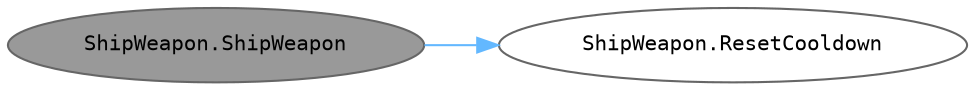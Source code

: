 digraph "ShipWeapon.ShipWeapon"
{
 // INTERACTIVE_SVG=YES
 // LATEX_PDF_SIZE
  bgcolor="transparent";
  edge [fontname=Helvetica,fontsize=10,labelfontname=Helvetica,labelfontsize=10];
  node [fontname=Helvetica,fontsize=10,fontname=Consolas fontsize=10 style=filled height=0.2 width=0.4 margin=0.1];
  rankdir="LR";
  Node1 [id="Node000001",label="ShipWeapon.ShipWeapon",height=0.2,width=0.4,color="gray40", fillcolor="grey60", style="filled", fontcolor="black",tooltip="무기 데이터를 기반으로 무기를 초기화합니다."];
  Node1 -> Node2 [id="edge1_Node000001_Node000002",color="steelblue1",style="solid",tooltip=" "];
  Node2 [id="Node000002",label="ShipWeapon.ResetCooldown",height=0.2,width=0.4,color="grey40", fillcolor="white", style="filled",URL="$class_ship_weapon.html#a7e523885eee82be78af8cd03f5ff458a",tooltip="무기의 쿨다운을 기본값으로 초기화합니다."];
}
